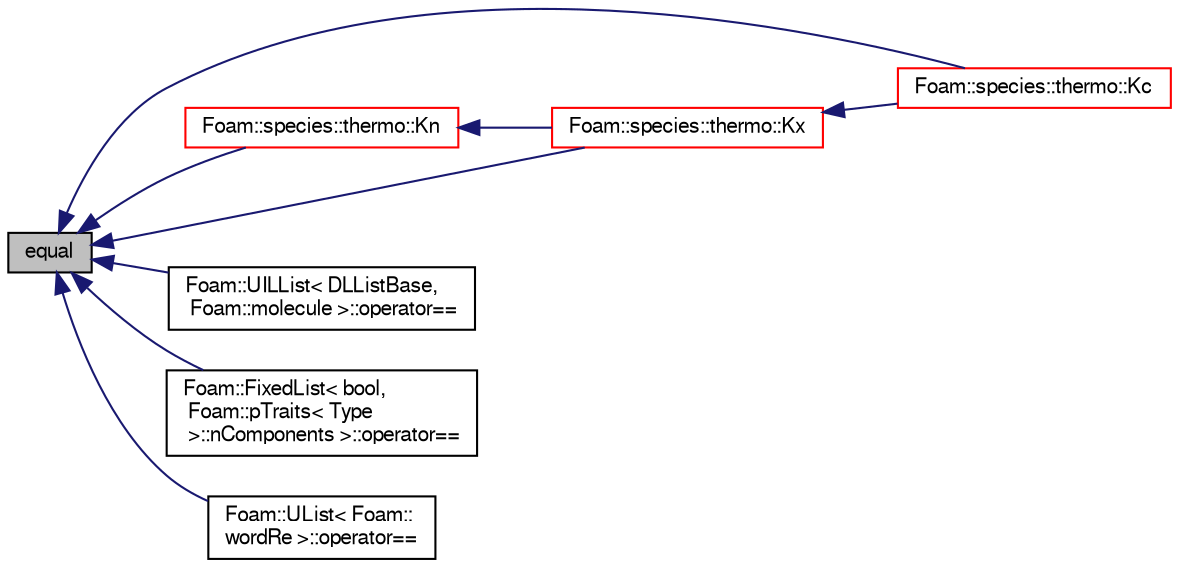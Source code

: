 digraph "equal"
{
  bgcolor="transparent";
  edge [fontname="FreeSans",fontsize="10",labelfontname="FreeSans",labelfontsize="10"];
  node [fontname="FreeSans",fontsize="10",shape=record];
  rankdir="LR";
  Node2515 [label="equal",height=0.2,width=0.4,color="black", fillcolor="grey75", style="filled", fontcolor="black"];
  Node2515 -> Node2516 [dir="back",color="midnightblue",fontsize="10",style="solid",fontname="FreeSans"];
  Node2516 [label="Foam::species::thermo::Kc",height=0.2,width=0.4,color="red",URL="$a30390.html#a22ae3971a23730ac916023f658877fe0",tooltip="Equilibrium constant i.t.o. molar concentration. "];
  Node2515 -> Node2518 [dir="back",color="midnightblue",fontsize="10",style="solid",fontname="FreeSans"];
  Node2518 [label="Foam::species::thermo::Kn",height=0.2,width=0.4,color="red",URL="$a30390.html#adbad44c9e9691cd4dc97840fb83b75ef",tooltip="Equilibrium constant [] i.t.o. number of moles. "];
  Node2518 -> Node2519 [dir="back",color="midnightblue",fontsize="10",style="solid",fontname="FreeSans"];
  Node2519 [label="Foam::species::thermo::Kx",height=0.2,width=0.4,color="red",URL="$a30390.html#a175ad13d4d9084aed7cd0f5868042c40",tooltip="Equilibrium constant [] i.t.o. mole-fractions. "];
  Node2519 -> Node2516 [dir="back",color="midnightblue",fontsize="10",style="solid",fontname="FreeSans"];
  Node2515 -> Node2519 [dir="back",color="midnightblue",fontsize="10",style="solid",fontname="FreeSans"];
  Node2515 -> Node2520 [dir="back",color="midnightblue",fontsize="10",style="solid",fontname="FreeSans"];
  Node2520 [label="Foam::UILList\< DLListBase,\l Foam::molecule \>::operator==",height=0.2,width=0.4,color="black",URL="$a25790.html#a1b9758554bfddfbf6b9dbe9a5cbb3c44",tooltip="Equality operation on ULists of the same type. "];
  Node2515 -> Node2521 [dir="back",color="midnightblue",fontsize="10",style="solid",fontname="FreeSans"];
  Node2521 [label="Foam::FixedList\< bool,\l Foam::pTraits\< Type\l \>::nComponents \>::operator==",height=0.2,width=0.4,color="black",URL="$a25894.html#a572ef2fd42d8ccb10af579dd517e0c03",tooltip="Equality operation on FixedLists of the same type. "];
  Node2515 -> Node2522 [dir="back",color="midnightblue",fontsize="10",style="solid",fontname="FreeSans"];
  Node2522 [label="Foam::UList\< Foam::\lwordRe \>::operator==",height=0.2,width=0.4,color="black",URL="$a25698.html#aae7e4cdee75204fe2784c82bba0e7b83",tooltip="Equality operation on ULists of the same type. "];
}
